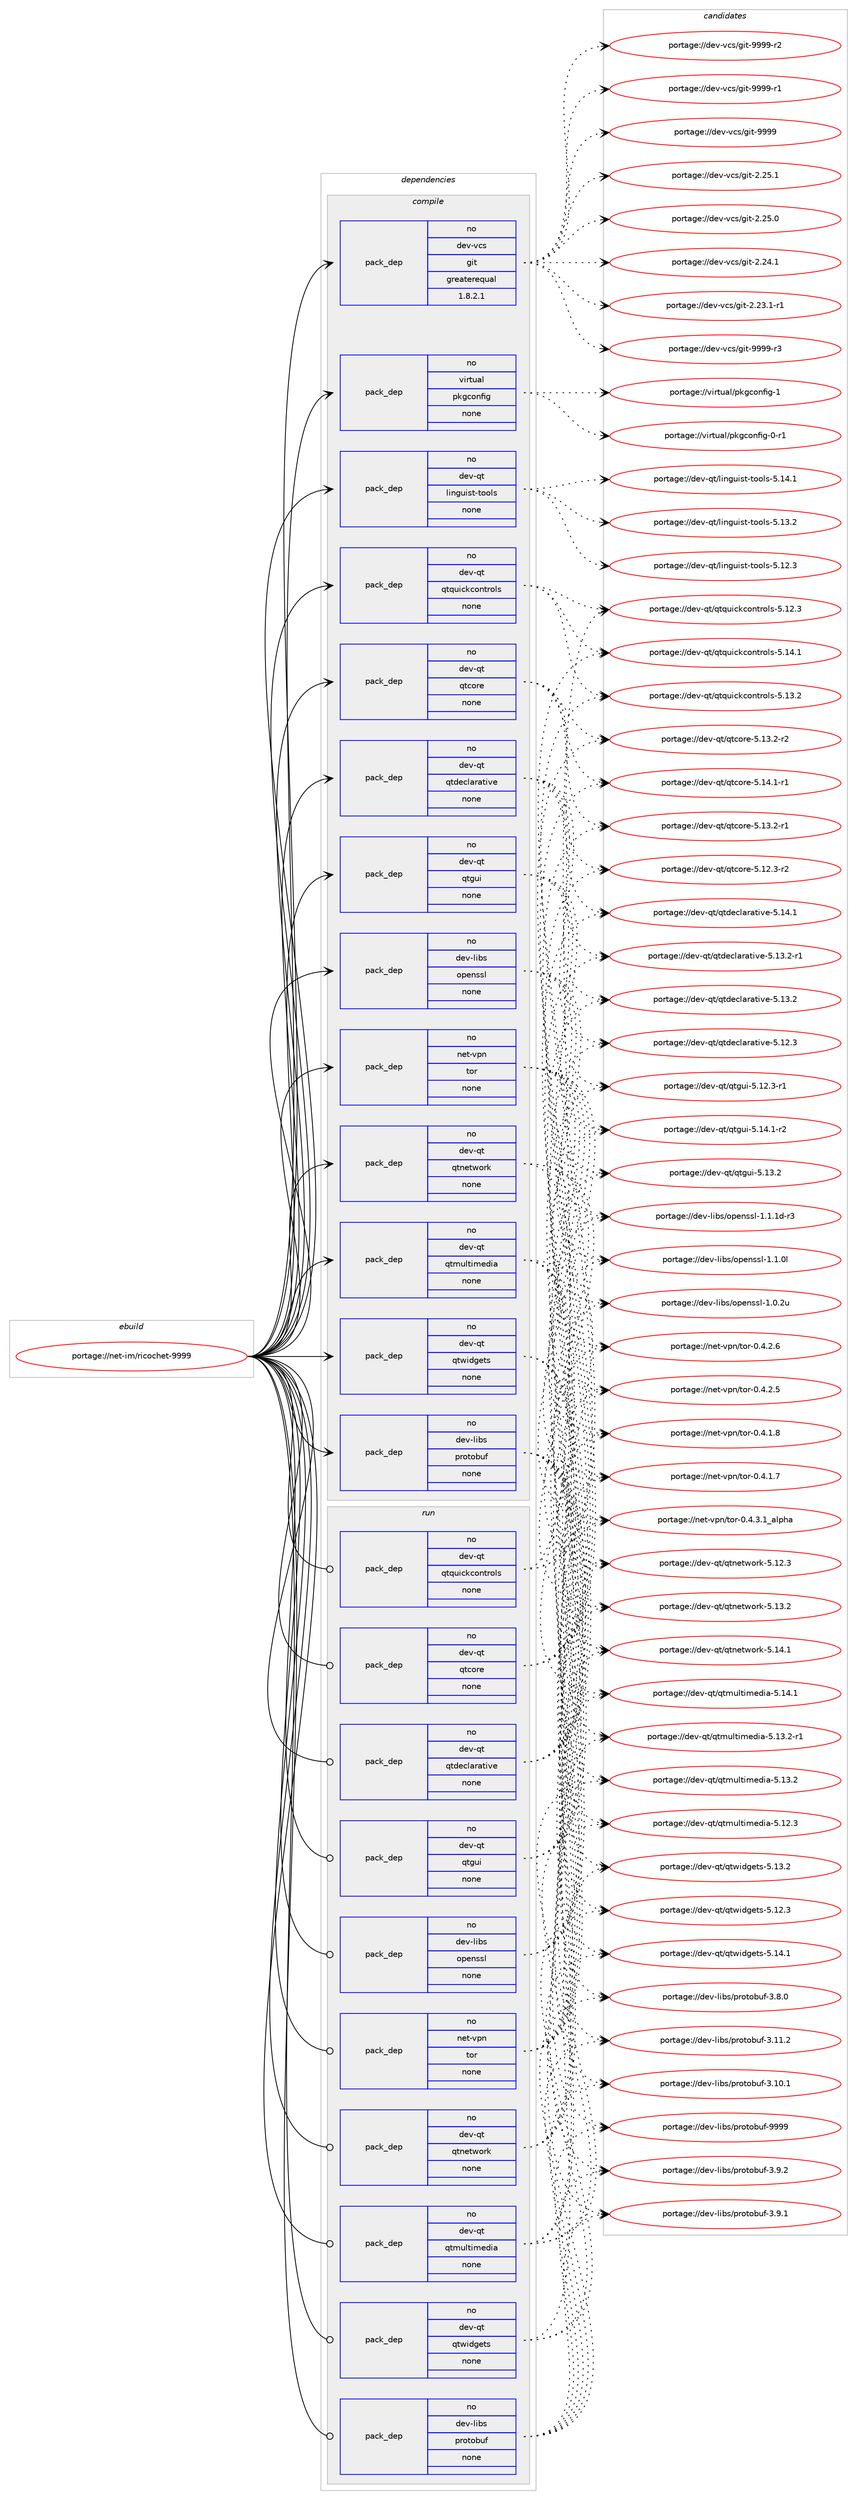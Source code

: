 digraph prolog {

# *************
# Graph options
# *************

newrank=true;
concentrate=true;
compound=true;
graph [rankdir=LR,fontname=Helvetica,fontsize=10,ranksep=1.5];#, ranksep=2.5, nodesep=0.2];
edge  [arrowhead=vee];
node  [fontname=Helvetica,fontsize=10];

# **********
# The ebuild
# **********

subgraph cluster_leftcol {
color=gray;
rank=same;
label=<<i>ebuild</i>>;
id [label="portage://net-im/ricochet-9999", color=red, width=4, href="../net-im/ricochet-9999.svg"];
}

# ****************
# The dependencies
# ****************

subgraph cluster_midcol {
color=gray;
label=<<i>dependencies</i>>;
subgraph cluster_compile {
fillcolor="#eeeeee";
style=filled;
label=<<i>compile</i>>;
subgraph pack70720 {
dependency93273 [label=<<TABLE BORDER="0" CELLBORDER="1" CELLSPACING="0" CELLPADDING="4" WIDTH="220"><TR><TD ROWSPAN="6" CELLPADDING="30">pack_dep</TD></TR><TR><TD WIDTH="110">no</TD></TR><TR><TD>dev-libs</TD></TR><TR><TD>openssl</TD></TR><TR><TD>none</TD></TR><TR><TD></TD></TR></TABLE>>, shape=none, color=blue];
}
id:e -> dependency93273:w [weight=20,style="solid",arrowhead="vee"];
subgraph pack70721 {
dependency93274 [label=<<TABLE BORDER="0" CELLBORDER="1" CELLSPACING="0" CELLPADDING="4" WIDTH="220"><TR><TD ROWSPAN="6" CELLPADDING="30">pack_dep</TD></TR><TR><TD WIDTH="110">no</TD></TR><TR><TD>dev-libs</TD></TR><TR><TD>protobuf</TD></TR><TR><TD>none</TD></TR><TR><TD></TD></TR></TABLE>>, shape=none, color=blue];
}
id:e -> dependency93274:w [weight=20,style="solid",arrowhead="vee"];
subgraph pack70722 {
dependency93275 [label=<<TABLE BORDER="0" CELLBORDER="1" CELLSPACING="0" CELLPADDING="4" WIDTH="220"><TR><TD ROWSPAN="6" CELLPADDING="30">pack_dep</TD></TR><TR><TD WIDTH="110">no</TD></TR><TR><TD>dev-qt</TD></TR><TR><TD>linguist-tools</TD></TR><TR><TD>none</TD></TR><TR><TD></TD></TR></TABLE>>, shape=none, color=blue];
}
id:e -> dependency93275:w [weight=20,style="solid",arrowhead="vee"];
subgraph pack70723 {
dependency93276 [label=<<TABLE BORDER="0" CELLBORDER="1" CELLSPACING="0" CELLPADDING="4" WIDTH="220"><TR><TD ROWSPAN="6" CELLPADDING="30">pack_dep</TD></TR><TR><TD WIDTH="110">no</TD></TR><TR><TD>dev-qt</TD></TR><TR><TD>qtcore</TD></TR><TR><TD>none</TD></TR><TR><TD></TD></TR></TABLE>>, shape=none, color=blue];
}
id:e -> dependency93276:w [weight=20,style="solid",arrowhead="vee"];
subgraph pack70724 {
dependency93277 [label=<<TABLE BORDER="0" CELLBORDER="1" CELLSPACING="0" CELLPADDING="4" WIDTH="220"><TR><TD ROWSPAN="6" CELLPADDING="30">pack_dep</TD></TR><TR><TD WIDTH="110">no</TD></TR><TR><TD>dev-qt</TD></TR><TR><TD>qtdeclarative</TD></TR><TR><TD>none</TD></TR><TR><TD></TD></TR></TABLE>>, shape=none, color=blue];
}
id:e -> dependency93277:w [weight=20,style="solid",arrowhead="vee"];
subgraph pack70725 {
dependency93278 [label=<<TABLE BORDER="0" CELLBORDER="1" CELLSPACING="0" CELLPADDING="4" WIDTH="220"><TR><TD ROWSPAN="6" CELLPADDING="30">pack_dep</TD></TR><TR><TD WIDTH="110">no</TD></TR><TR><TD>dev-qt</TD></TR><TR><TD>qtgui</TD></TR><TR><TD>none</TD></TR><TR><TD></TD></TR></TABLE>>, shape=none, color=blue];
}
id:e -> dependency93278:w [weight=20,style="solid",arrowhead="vee"];
subgraph pack70726 {
dependency93279 [label=<<TABLE BORDER="0" CELLBORDER="1" CELLSPACING="0" CELLPADDING="4" WIDTH="220"><TR><TD ROWSPAN="6" CELLPADDING="30">pack_dep</TD></TR><TR><TD WIDTH="110">no</TD></TR><TR><TD>dev-qt</TD></TR><TR><TD>qtmultimedia</TD></TR><TR><TD>none</TD></TR><TR><TD></TD></TR></TABLE>>, shape=none, color=blue];
}
id:e -> dependency93279:w [weight=20,style="solid",arrowhead="vee"];
subgraph pack70727 {
dependency93280 [label=<<TABLE BORDER="0" CELLBORDER="1" CELLSPACING="0" CELLPADDING="4" WIDTH="220"><TR><TD ROWSPAN="6" CELLPADDING="30">pack_dep</TD></TR><TR><TD WIDTH="110">no</TD></TR><TR><TD>dev-qt</TD></TR><TR><TD>qtnetwork</TD></TR><TR><TD>none</TD></TR><TR><TD></TD></TR></TABLE>>, shape=none, color=blue];
}
id:e -> dependency93280:w [weight=20,style="solid",arrowhead="vee"];
subgraph pack70728 {
dependency93281 [label=<<TABLE BORDER="0" CELLBORDER="1" CELLSPACING="0" CELLPADDING="4" WIDTH="220"><TR><TD ROWSPAN="6" CELLPADDING="30">pack_dep</TD></TR><TR><TD WIDTH="110">no</TD></TR><TR><TD>dev-qt</TD></TR><TR><TD>qtquickcontrols</TD></TR><TR><TD>none</TD></TR><TR><TD></TD></TR></TABLE>>, shape=none, color=blue];
}
id:e -> dependency93281:w [weight=20,style="solid",arrowhead="vee"];
subgraph pack70729 {
dependency93282 [label=<<TABLE BORDER="0" CELLBORDER="1" CELLSPACING="0" CELLPADDING="4" WIDTH="220"><TR><TD ROWSPAN="6" CELLPADDING="30">pack_dep</TD></TR><TR><TD WIDTH="110">no</TD></TR><TR><TD>dev-qt</TD></TR><TR><TD>qtwidgets</TD></TR><TR><TD>none</TD></TR><TR><TD></TD></TR></TABLE>>, shape=none, color=blue];
}
id:e -> dependency93282:w [weight=20,style="solid",arrowhead="vee"];
subgraph pack70730 {
dependency93283 [label=<<TABLE BORDER="0" CELLBORDER="1" CELLSPACING="0" CELLPADDING="4" WIDTH="220"><TR><TD ROWSPAN="6" CELLPADDING="30">pack_dep</TD></TR><TR><TD WIDTH="110">no</TD></TR><TR><TD>dev-vcs</TD></TR><TR><TD>git</TD></TR><TR><TD>greaterequal</TD></TR><TR><TD>1.8.2.1</TD></TR></TABLE>>, shape=none, color=blue];
}
id:e -> dependency93283:w [weight=20,style="solid",arrowhead="vee"];
subgraph pack70731 {
dependency93284 [label=<<TABLE BORDER="0" CELLBORDER="1" CELLSPACING="0" CELLPADDING="4" WIDTH="220"><TR><TD ROWSPAN="6" CELLPADDING="30">pack_dep</TD></TR><TR><TD WIDTH="110">no</TD></TR><TR><TD>net-vpn</TD></TR><TR><TD>tor</TD></TR><TR><TD>none</TD></TR><TR><TD></TD></TR></TABLE>>, shape=none, color=blue];
}
id:e -> dependency93284:w [weight=20,style="solid",arrowhead="vee"];
subgraph pack70732 {
dependency93285 [label=<<TABLE BORDER="0" CELLBORDER="1" CELLSPACING="0" CELLPADDING="4" WIDTH="220"><TR><TD ROWSPAN="6" CELLPADDING="30">pack_dep</TD></TR><TR><TD WIDTH="110">no</TD></TR><TR><TD>virtual</TD></TR><TR><TD>pkgconfig</TD></TR><TR><TD>none</TD></TR><TR><TD></TD></TR></TABLE>>, shape=none, color=blue];
}
id:e -> dependency93285:w [weight=20,style="solid",arrowhead="vee"];
}
subgraph cluster_compileandrun {
fillcolor="#eeeeee";
style=filled;
label=<<i>compile and run</i>>;
}
subgraph cluster_run {
fillcolor="#eeeeee";
style=filled;
label=<<i>run</i>>;
subgraph pack70733 {
dependency93286 [label=<<TABLE BORDER="0" CELLBORDER="1" CELLSPACING="0" CELLPADDING="4" WIDTH="220"><TR><TD ROWSPAN="6" CELLPADDING="30">pack_dep</TD></TR><TR><TD WIDTH="110">no</TD></TR><TR><TD>dev-libs</TD></TR><TR><TD>openssl</TD></TR><TR><TD>none</TD></TR><TR><TD></TD></TR></TABLE>>, shape=none, color=blue];
}
id:e -> dependency93286:w [weight=20,style="solid",arrowhead="odot"];
subgraph pack70734 {
dependency93287 [label=<<TABLE BORDER="0" CELLBORDER="1" CELLSPACING="0" CELLPADDING="4" WIDTH="220"><TR><TD ROWSPAN="6" CELLPADDING="30">pack_dep</TD></TR><TR><TD WIDTH="110">no</TD></TR><TR><TD>dev-libs</TD></TR><TR><TD>protobuf</TD></TR><TR><TD>none</TD></TR><TR><TD></TD></TR></TABLE>>, shape=none, color=blue];
}
id:e -> dependency93287:w [weight=20,style="solid",arrowhead="odot"];
subgraph pack70735 {
dependency93288 [label=<<TABLE BORDER="0" CELLBORDER="1" CELLSPACING="0" CELLPADDING="4" WIDTH="220"><TR><TD ROWSPAN="6" CELLPADDING="30">pack_dep</TD></TR><TR><TD WIDTH="110">no</TD></TR><TR><TD>dev-qt</TD></TR><TR><TD>qtcore</TD></TR><TR><TD>none</TD></TR><TR><TD></TD></TR></TABLE>>, shape=none, color=blue];
}
id:e -> dependency93288:w [weight=20,style="solid",arrowhead="odot"];
subgraph pack70736 {
dependency93289 [label=<<TABLE BORDER="0" CELLBORDER="1" CELLSPACING="0" CELLPADDING="4" WIDTH="220"><TR><TD ROWSPAN="6" CELLPADDING="30">pack_dep</TD></TR><TR><TD WIDTH="110">no</TD></TR><TR><TD>dev-qt</TD></TR><TR><TD>qtdeclarative</TD></TR><TR><TD>none</TD></TR><TR><TD></TD></TR></TABLE>>, shape=none, color=blue];
}
id:e -> dependency93289:w [weight=20,style="solid",arrowhead="odot"];
subgraph pack70737 {
dependency93290 [label=<<TABLE BORDER="0" CELLBORDER="1" CELLSPACING="0" CELLPADDING="4" WIDTH="220"><TR><TD ROWSPAN="6" CELLPADDING="30">pack_dep</TD></TR><TR><TD WIDTH="110">no</TD></TR><TR><TD>dev-qt</TD></TR><TR><TD>qtgui</TD></TR><TR><TD>none</TD></TR><TR><TD></TD></TR></TABLE>>, shape=none, color=blue];
}
id:e -> dependency93290:w [weight=20,style="solid",arrowhead="odot"];
subgraph pack70738 {
dependency93291 [label=<<TABLE BORDER="0" CELLBORDER="1" CELLSPACING="0" CELLPADDING="4" WIDTH="220"><TR><TD ROWSPAN="6" CELLPADDING="30">pack_dep</TD></TR><TR><TD WIDTH="110">no</TD></TR><TR><TD>dev-qt</TD></TR><TR><TD>qtmultimedia</TD></TR><TR><TD>none</TD></TR><TR><TD></TD></TR></TABLE>>, shape=none, color=blue];
}
id:e -> dependency93291:w [weight=20,style="solid",arrowhead="odot"];
subgraph pack70739 {
dependency93292 [label=<<TABLE BORDER="0" CELLBORDER="1" CELLSPACING="0" CELLPADDING="4" WIDTH="220"><TR><TD ROWSPAN="6" CELLPADDING="30">pack_dep</TD></TR><TR><TD WIDTH="110">no</TD></TR><TR><TD>dev-qt</TD></TR><TR><TD>qtnetwork</TD></TR><TR><TD>none</TD></TR><TR><TD></TD></TR></TABLE>>, shape=none, color=blue];
}
id:e -> dependency93292:w [weight=20,style="solid",arrowhead="odot"];
subgraph pack70740 {
dependency93293 [label=<<TABLE BORDER="0" CELLBORDER="1" CELLSPACING="0" CELLPADDING="4" WIDTH="220"><TR><TD ROWSPAN="6" CELLPADDING="30">pack_dep</TD></TR><TR><TD WIDTH="110">no</TD></TR><TR><TD>dev-qt</TD></TR><TR><TD>qtquickcontrols</TD></TR><TR><TD>none</TD></TR><TR><TD></TD></TR></TABLE>>, shape=none, color=blue];
}
id:e -> dependency93293:w [weight=20,style="solid",arrowhead="odot"];
subgraph pack70741 {
dependency93294 [label=<<TABLE BORDER="0" CELLBORDER="1" CELLSPACING="0" CELLPADDING="4" WIDTH="220"><TR><TD ROWSPAN="6" CELLPADDING="30">pack_dep</TD></TR><TR><TD WIDTH="110">no</TD></TR><TR><TD>dev-qt</TD></TR><TR><TD>qtwidgets</TD></TR><TR><TD>none</TD></TR><TR><TD></TD></TR></TABLE>>, shape=none, color=blue];
}
id:e -> dependency93294:w [weight=20,style="solid",arrowhead="odot"];
subgraph pack70742 {
dependency93295 [label=<<TABLE BORDER="0" CELLBORDER="1" CELLSPACING="0" CELLPADDING="4" WIDTH="220"><TR><TD ROWSPAN="6" CELLPADDING="30">pack_dep</TD></TR><TR><TD WIDTH="110">no</TD></TR><TR><TD>net-vpn</TD></TR><TR><TD>tor</TD></TR><TR><TD>none</TD></TR><TR><TD></TD></TR></TABLE>>, shape=none, color=blue];
}
id:e -> dependency93295:w [weight=20,style="solid",arrowhead="odot"];
}
}

# **************
# The candidates
# **************

subgraph cluster_choices {
rank=same;
color=gray;
label=<<i>candidates</i>>;

subgraph choice70720 {
color=black;
nodesep=1;
choice1001011184510810598115471111121011101151151084549464946491004511451 [label="portage://dev-libs/openssl-1.1.1d-r3", color=red, width=4,href="../dev-libs/openssl-1.1.1d-r3.svg"];
choice100101118451081059811547111112101110115115108454946494648108 [label="portage://dev-libs/openssl-1.1.0l", color=red, width=4,href="../dev-libs/openssl-1.1.0l.svg"];
choice100101118451081059811547111112101110115115108454946484650117 [label="portage://dev-libs/openssl-1.0.2u", color=red, width=4,href="../dev-libs/openssl-1.0.2u.svg"];
dependency93273:e -> choice1001011184510810598115471111121011101151151084549464946491004511451:w [style=dotted,weight="100"];
dependency93273:e -> choice100101118451081059811547111112101110115115108454946494648108:w [style=dotted,weight="100"];
dependency93273:e -> choice100101118451081059811547111112101110115115108454946484650117:w [style=dotted,weight="100"];
}
subgraph choice70721 {
color=black;
nodesep=1;
choice100101118451081059811547112114111116111981171024557575757 [label="portage://dev-libs/protobuf-9999", color=red, width=4,href="../dev-libs/protobuf-9999.svg"];
choice10010111845108105981154711211411111611198117102455146574650 [label="portage://dev-libs/protobuf-3.9.2", color=red, width=4,href="../dev-libs/protobuf-3.9.2.svg"];
choice10010111845108105981154711211411111611198117102455146574649 [label="portage://dev-libs/protobuf-3.9.1", color=red, width=4,href="../dev-libs/protobuf-3.9.1.svg"];
choice10010111845108105981154711211411111611198117102455146564648 [label="portage://dev-libs/protobuf-3.8.0", color=red, width=4,href="../dev-libs/protobuf-3.8.0.svg"];
choice1001011184510810598115471121141111161119811710245514649494650 [label="portage://dev-libs/protobuf-3.11.2", color=red, width=4,href="../dev-libs/protobuf-3.11.2.svg"];
choice1001011184510810598115471121141111161119811710245514649484649 [label="portage://dev-libs/protobuf-3.10.1", color=red, width=4,href="../dev-libs/protobuf-3.10.1.svg"];
dependency93274:e -> choice100101118451081059811547112114111116111981171024557575757:w [style=dotted,weight="100"];
dependency93274:e -> choice10010111845108105981154711211411111611198117102455146574650:w [style=dotted,weight="100"];
dependency93274:e -> choice10010111845108105981154711211411111611198117102455146574649:w [style=dotted,weight="100"];
dependency93274:e -> choice10010111845108105981154711211411111611198117102455146564648:w [style=dotted,weight="100"];
dependency93274:e -> choice1001011184510810598115471121141111161119811710245514649494650:w [style=dotted,weight="100"];
dependency93274:e -> choice1001011184510810598115471121141111161119811710245514649484649:w [style=dotted,weight="100"];
}
subgraph choice70722 {
color=black;
nodesep=1;
choice10010111845113116471081051101031171051151164511611111110811545534649524649 [label="portage://dev-qt/linguist-tools-5.14.1", color=red, width=4,href="../dev-qt/linguist-tools-5.14.1.svg"];
choice10010111845113116471081051101031171051151164511611111110811545534649514650 [label="portage://dev-qt/linguist-tools-5.13.2", color=red, width=4,href="../dev-qt/linguist-tools-5.13.2.svg"];
choice10010111845113116471081051101031171051151164511611111110811545534649504651 [label="portage://dev-qt/linguist-tools-5.12.3", color=red, width=4,href="../dev-qt/linguist-tools-5.12.3.svg"];
dependency93275:e -> choice10010111845113116471081051101031171051151164511611111110811545534649524649:w [style=dotted,weight="100"];
dependency93275:e -> choice10010111845113116471081051101031171051151164511611111110811545534649514650:w [style=dotted,weight="100"];
dependency93275:e -> choice10010111845113116471081051101031171051151164511611111110811545534649504651:w [style=dotted,weight="100"];
}
subgraph choice70723 {
color=black;
nodesep=1;
choice100101118451131164711311699111114101455346495246494511449 [label="portage://dev-qt/qtcore-5.14.1-r1", color=red, width=4,href="../dev-qt/qtcore-5.14.1-r1.svg"];
choice100101118451131164711311699111114101455346495146504511450 [label="portage://dev-qt/qtcore-5.13.2-r2", color=red, width=4,href="../dev-qt/qtcore-5.13.2-r2.svg"];
choice100101118451131164711311699111114101455346495146504511449 [label="portage://dev-qt/qtcore-5.13.2-r1", color=red, width=4,href="../dev-qt/qtcore-5.13.2-r1.svg"];
choice100101118451131164711311699111114101455346495046514511450 [label="portage://dev-qt/qtcore-5.12.3-r2", color=red, width=4,href="../dev-qt/qtcore-5.12.3-r2.svg"];
dependency93276:e -> choice100101118451131164711311699111114101455346495246494511449:w [style=dotted,weight="100"];
dependency93276:e -> choice100101118451131164711311699111114101455346495146504511450:w [style=dotted,weight="100"];
dependency93276:e -> choice100101118451131164711311699111114101455346495146504511449:w [style=dotted,weight="100"];
dependency93276:e -> choice100101118451131164711311699111114101455346495046514511450:w [style=dotted,weight="100"];
}
subgraph choice70724 {
color=black;
nodesep=1;
choice100101118451131164711311610010199108971149711610511810145534649524649 [label="portage://dev-qt/qtdeclarative-5.14.1", color=red, width=4,href="../dev-qt/qtdeclarative-5.14.1.svg"];
choice1001011184511311647113116100101991089711497116105118101455346495146504511449 [label="portage://dev-qt/qtdeclarative-5.13.2-r1", color=red, width=4,href="../dev-qt/qtdeclarative-5.13.2-r1.svg"];
choice100101118451131164711311610010199108971149711610511810145534649514650 [label="portage://dev-qt/qtdeclarative-5.13.2", color=red, width=4,href="../dev-qt/qtdeclarative-5.13.2.svg"];
choice100101118451131164711311610010199108971149711610511810145534649504651 [label="portage://dev-qt/qtdeclarative-5.12.3", color=red, width=4,href="../dev-qt/qtdeclarative-5.12.3.svg"];
dependency93277:e -> choice100101118451131164711311610010199108971149711610511810145534649524649:w [style=dotted,weight="100"];
dependency93277:e -> choice1001011184511311647113116100101991089711497116105118101455346495146504511449:w [style=dotted,weight="100"];
dependency93277:e -> choice100101118451131164711311610010199108971149711610511810145534649514650:w [style=dotted,weight="100"];
dependency93277:e -> choice100101118451131164711311610010199108971149711610511810145534649504651:w [style=dotted,weight="100"];
}
subgraph choice70725 {
color=black;
nodesep=1;
choice1001011184511311647113116103117105455346495246494511450 [label="portage://dev-qt/qtgui-5.14.1-r2", color=red, width=4,href="../dev-qt/qtgui-5.14.1-r2.svg"];
choice100101118451131164711311610311710545534649514650 [label="portage://dev-qt/qtgui-5.13.2", color=red, width=4,href="../dev-qt/qtgui-5.13.2.svg"];
choice1001011184511311647113116103117105455346495046514511449 [label="portage://dev-qt/qtgui-5.12.3-r1", color=red, width=4,href="../dev-qt/qtgui-5.12.3-r1.svg"];
dependency93278:e -> choice1001011184511311647113116103117105455346495246494511450:w [style=dotted,weight="100"];
dependency93278:e -> choice100101118451131164711311610311710545534649514650:w [style=dotted,weight="100"];
dependency93278:e -> choice1001011184511311647113116103117105455346495046514511449:w [style=dotted,weight="100"];
}
subgraph choice70726 {
color=black;
nodesep=1;
choice10010111845113116471131161091171081161051091011001059745534649524649 [label="portage://dev-qt/qtmultimedia-5.14.1", color=red, width=4,href="../dev-qt/qtmultimedia-5.14.1.svg"];
choice100101118451131164711311610911710811610510910110010597455346495146504511449 [label="portage://dev-qt/qtmultimedia-5.13.2-r1", color=red, width=4,href="../dev-qt/qtmultimedia-5.13.2-r1.svg"];
choice10010111845113116471131161091171081161051091011001059745534649514650 [label="portage://dev-qt/qtmultimedia-5.13.2", color=red, width=4,href="../dev-qt/qtmultimedia-5.13.2.svg"];
choice10010111845113116471131161091171081161051091011001059745534649504651 [label="portage://dev-qt/qtmultimedia-5.12.3", color=red, width=4,href="../dev-qt/qtmultimedia-5.12.3.svg"];
dependency93279:e -> choice10010111845113116471131161091171081161051091011001059745534649524649:w [style=dotted,weight="100"];
dependency93279:e -> choice100101118451131164711311610911710811610510910110010597455346495146504511449:w [style=dotted,weight="100"];
dependency93279:e -> choice10010111845113116471131161091171081161051091011001059745534649514650:w [style=dotted,weight="100"];
dependency93279:e -> choice10010111845113116471131161091171081161051091011001059745534649504651:w [style=dotted,weight="100"];
}
subgraph choice70727 {
color=black;
nodesep=1;
choice100101118451131164711311611010111611911111410745534649524649 [label="portage://dev-qt/qtnetwork-5.14.1", color=red, width=4,href="../dev-qt/qtnetwork-5.14.1.svg"];
choice100101118451131164711311611010111611911111410745534649514650 [label="portage://dev-qt/qtnetwork-5.13.2", color=red, width=4,href="../dev-qt/qtnetwork-5.13.2.svg"];
choice100101118451131164711311611010111611911111410745534649504651 [label="portage://dev-qt/qtnetwork-5.12.3", color=red, width=4,href="../dev-qt/qtnetwork-5.12.3.svg"];
dependency93280:e -> choice100101118451131164711311611010111611911111410745534649524649:w [style=dotted,weight="100"];
dependency93280:e -> choice100101118451131164711311611010111611911111410745534649514650:w [style=dotted,weight="100"];
dependency93280:e -> choice100101118451131164711311611010111611911111410745534649504651:w [style=dotted,weight="100"];
}
subgraph choice70728 {
color=black;
nodesep=1;
choice1001011184511311647113116113117105991079911111011611411110811545534649524649 [label="portage://dev-qt/qtquickcontrols-5.14.1", color=red, width=4,href="../dev-qt/qtquickcontrols-5.14.1.svg"];
choice1001011184511311647113116113117105991079911111011611411110811545534649514650 [label="portage://dev-qt/qtquickcontrols-5.13.2", color=red, width=4,href="../dev-qt/qtquickcontrols-5.13.2.svg"];
choice1001011184511311647113116113117105991079911111011611411110811545534649504651 [label="portage://dev-qt/qtquickcontrols-5.12.3", color=red, width=4,href="../dev-qt/qtquickcontrols-5.12.3.svg"];
dependency93281:e -> choice1001011184511311647113116113117105991079911111011611411110811545534649524649:w [style=dotted,weight="100"];
dependency93281:e -> choice1001011184511311647113116113117105991079911111011611411110811545534649514650:w [style=dotted,weight="100"];
dependency93281:e -> choice1001011184511311647113116113117105991079911111011611411110811545534649504651:w [style=dotted,weight="100"];
}
subgraph choice70729 {
color=black;
nodesep=1;
choice100101118451131164711311611910510010310111611545534649524649 [label="portage://dev-qt/qtwidgets-5.14.1", color=red, width=4,href="../dev-qt/qtwidgets-5.14.1.svg"];
choice100101118451131164711311611910510010310111611545534649514650 [label="portage://dev-qt/qtwidgets-5.13.2", color=red, width=4,href="../dev-qt/qtwidgets-5.13.2.svg"];
choice100101118451131164711311611910510010310111611545534649504651 [label="portage://dev-qt/qtwidgets-5.12.3", color=red, width=4,href="../dev-qt/qtwidgets-5.12.3.svg"];
dependency93282:e -> choice100101118451131164711311611910510010310111611545534649524649:w [style=dotted,weight="100"];
dependency93282:e -> choice100101118451131164711311611910510010310111611545534649514650:w [style=dotted,weight="100"];
dependency93282:e -> choice100101118451131164711311611910510010310111611545534649504651:w [style=dotted,weight="100"];
}
subgraph choice70730 {
color=black;
nodesep=1;
choice10010111845118991154710310511645575757574511451 [label="portage://dev-vcs/git-9999-r3", color=red, width=4,href="../dev-vcs/git-9999-r3.svg"];
choice10010111845118991154710310511645575757574511450 [label="portage://dev-vcs/git-9999-r2", color=red, width=4,href="../dev-vcs/git-9999-r2.svg"];
choice10010111845118991154710310511645575757574511449 [label="portage://dev-vcs/git-9999-r1", color=red, width=4,href="../dev-vcs/git-9999-r1.svg"];
choice1001011184511899115471031051164557575757 [label="portage://dev-vcs/git-9999", color=red, width=4,href="../dev-vcs/git-9999.svg"];
choice10010111845118991154710310511645504650534649 [label="portage://dev-vcs/git-2.25.1", color=red, width=4,href="../dev-vcs/git-2.25.1.svg"];
choice10010111845118991154710310511645504650534648 [label="portage://dev-vcs/git-2.25.0", color=red, width=4,href="../dev-vcs/git-2.25.0.svg"];
choice10010111845118991154710310511645504650524649 [label="portage://dev-vcs/git-2.24.1", color=red, width=4,href="../dev-vcs/git-2.24.1.svg"];
choice100101118451189911547103105116455046505146494511449 [label="portage://dev-vcs/git-2.23.1-r1", color=red, width=4,href="../dev-vcs/git-2.23.1-r1.svg"];
dependency93283:e -> choice10010111845118991154710310511645575757574511451:w [style=dotted,weight="100"];
dependency93283:e -> choice10010111845118991154710310511645575757574511450:w [style=dotted,weight="100"];
dependency93283:e -> choice10010111845118991154710310511645575757574511449:w [style=dotted,weight="100"];
dependency93283:e -> choice1001011184511899115471031051164557575757:w [style=dotted,weight="100"];
dependency93283:e -> choice10010111845118991154710310511645504650534649:w [style=dotted,weight="100"];
dependency93283:e -> choice10010111845118991154710310511645504650534648:w [style=dotted,weight="100"];
dependency93283:e -> choice10010111845118991154710310511645504650524649:w [style=dotted,weight="100"];
dependency93283:e -> choice100101118451189911547103105116455046505146494511449:w [style=dotted,weight="100"];
}
subgraph choice70731 {
color=black;
nodesep=1;
choice11010111645118112110471161111144548465246514649959710811210497 [label="portage://net-vpn/tor-0.4.3.1_alpha", color=red, width=4,href="../net-vpn/tor-0.4.3.1_alpha.svg"];
choice11010111645118112110471161111144548465246504654 [label="portage://net-vpn/tor-0.4.2.6", color=red, width=4,href="../net-vpn/tor-0.4.2.6.svg"];
choice11010111645118112110471161111144548465246504653 [label="portage://net-vpn/tor-0.4.2.5", color=red, width=4,href="../net-vpn/tor-0.4.2.5.svg"];
choice11010111645118112110471161111144548465246494656 [label="portage://net-vpn/tor-0.4.1.8", color=red, width=4,href="../net-vpn/tor-0.4.1.8.svg"];
choice11010111645118112110471161111144548465246494655 [label="portage://net-vpn/tor-0.4.1.7", color=red, width=4,href="../net-vpn/tor-0.4.1.7.svg"];
dependency93284:e -> choice11010111645118112110471161111144548465246514649959710811210497:w [style=dotted,weight="100"];
dependency93284:e -> choice11010111645118112110471161111144548465246504654:w [style=dotted,weight="100"];
dependency93284:e -> choice11010111645118112110471161111144548465246504653:w [style=dotted,weight="100"];
dependency93284:e -> choice11010111645118112110471161111144548465246494656:w [style=dotted,weight="100"];
dependency93284:e -> choice11010111645118112110471161111144548465246494655:w [style=dotted,weight="100"];
}
subgraph choice70732 {
color=black;
nodesep=1;
choice1181051141161179710847112107103991111101021051034549 [label="portage://virtual/pkgconfig-1", color=red, width=4,href="../virtual/pkgconfig-1.svg"];
choice11810511411611797108471121071039911111010210510345484511449 [label="portage://virtual/pkgconfig-0-r1", color=red, width=4,href="../virtual/pkgconfig-0-r1.svg"];
dependency93285:e -> choice1181051141161179710847112107103991111101021051034549:w [style=dotted,weight="100"];
dependency93285:e -> choice11810511411611797108471121071039911111010210510345484511449:w [style=dotted,weight="100"];
}
subgraph choice70733 {
color=black;
nodesep=1;
choice1001011184510810598115471111121011101151151084549464946491004511451 [label="portage://dev-libs/openssl-1.1.1d-r3", color=red, width=4,href="../dev-libs/openssl-1.1.1d-r3.svg"];
choice100101118451081059811547111112101110115115108454946494648108 [label="portage://dev-libs/openssl-1.1.0l", color=red, width=4,href="../dev-libs/openssl-1.1.0l.svg"];
choice100101118451081059811547111112101110115115108454946484650117 [label="portage://dev-libs/openssl-1.0.2u", color=red, width=4,href="../dev-libs/openssl-1.0.2u.svg"];
dependency93286:e -> choice1001011184510810598115471111121011101151151084549464946491004511451:w [style=dotted,weight="100"];
dependency93286:e -> choice100101118451081059811547111112101110115115108454946494648108:w [style=dotted,weight="100"];
dependency93286:e -> choice100101118451081059811547111112101110115115108454946484650117:w [style=dotted,weight="100"];
}
subgraph choice70734 {
color=black;
nodesep=1;
choice100101118451081059811547112114111116111981171024557575757 [label="portage://dev-libs/protobuf-9999", color=red, width=4,href="../dev-libs/protobuf-9999.svg"];
choice10010111845108105981154711211411111611198117102455146574650 [label="portage://dev-libs/protobuf-3.9.2", color=red, width=4,href="../dev-libs/protobuf-3.9.2.svg"];
choice10010111845108105981154711211411111611198117102455146574649 [label="portage://dev-libs/protobuf-3.9.1", color=red, width=4,href="../dev-libs/protobuf-3.9.1.svg"];
choice10010111845108105981154711211411111611198117102455146564648 [label="portage://dev-libs/protobuf-3.8.0", color=red, width=4,href="../dev-libs/protobuf-3.8.0.svg"];
choice1001011184510810598115471121141111161119811710245514649494650 [label="portage://dev-libs/protobuf-3.11.2", color=red, width=4,href="../dev-libs/protobuf-3.11.2.svg"];
choice1001011184510810598115471121141111161119811710245514649484649 [label="portage://dev-libs/protobuf-3.10.1", color=red, width=4,href="../dev-libs/protobuf-3.10.1.svg"];
dependency93287:e -> choice100101118451081059811547112114111116111981171024557575757:w [style=dotted,weight="100"];
dependency93287:e -> choice10010111845108105981154711211411111611198117102455146574650:w [style=dotted,weight="100"];
dependency93287:e -> choice10010111845108105981154711211411111611198117102455146574649:w [style=dotted,weight="100"];
dependency93287:e -> choice10010111845108105981154711211411111611198117102455146564648:w [style=dotted,weight="100"];
dependency93287:e -> choice1001011184510810598115471121141111161119811710245514649494650:w [style=dotted,weight="100"];
dependency93287:e -> choice1001011184510810598115471121141111161119811710245514649484649:w [style=dotted,weight="100"];
}
subgraph choice70735 {
color=black;
nodesep=1;
choice100101118451131164711311699111114101455346495246494511449 [label="portage://dev-qt/qtcore-5.14.1-r1", color=red, width=4,href="../dev-qt/qtcore-5.14.1-r1.svg"];
choice100101118451131164711311699111114101455346495146504511450 [label="portage://dev-qt/qtcore-5.13.2-r2", color=red, width=4,href="../dev-qt/qtcore-5.13.2-r2.svg"];
choice100101118451131164711311699111114101455346495146504511449 [label="portage://dev-qt/qtcore-5.13.2-r1", color=red, width=4,href="../dev-qt/qtcore-5.13.2-r1.svg"];
choice100101118451131164711311699111114101455346495046514511450 [label="portage://dev-qt/qtcore-5.12.3-r2", color=red, width=4,href="../dev-qt/qtcore-5.12.3-r2.svg"];
dependency93288:e -> choice100101118451131164711311699111114101455346495246494511449:w [style=dotted,weight="100"];
dependency93288:e -> choice100101118451131164711311699111114101455346495146504511450:w [style=dotted,weight="100"];
dependency93288:e -> choice100101118451131164711311699111114101455346495146504511449:w [style=dotted,weight="100"];
dependency93288:e -> choice100101118451131164711311699111114101455346495046514511450:w [style=dotted,weight="100"];
}
subgraph choice70736 {
color=black;
nodesep=1;
choice100101118451131164711311610010199108971149711610511810145534649524649 [label="portage://dev-qt/qtdeclarative-5.14.1", color=red, width=4,href="../dev-qt/qtdeclarative-5.14.1.svg"];
choice1001011184511311647113116100101991089711497116105118101455346495146504511449 [label="portage://dev-qt/qtdeclarative-5.13.2-r1", color=red, width=4,href="../dev-qt/qtdeclarative-5.13.2-r1.svg"];
choice100101118451131164711311610010199108971149711610511810145534649514650 [label="portage://dev-qt/qtdeclarative-5.13.2", color=red, width=4,href="../dev-qt/qtdeclarative-5.13.2.svg"];
choice100101118451131164711311610010199108971149711610511810145534649504651 [label="portage://dev-qt/qtdeclarative-5.12.3", color=red, width=4,href="../dev-qt/qtdeclarative-5.12.3.svg"];
dependency93289:e -> choice100101118451131164711311610010199108971149711610511810145534649524649:w [style=dotted,weight="100"];
dependency93289:e -> choice1001011184511311647113116100101991089711497116105118101455346495146504511449:w [style=dotted,weight="100"];
dependency93289:e -> choice100101118451131164711311610010199108971149711610511810145534649514650:w [style=dotted,weight="100"];
dependency93289:e -> choice100101118451131164711311610010199108971149711610511810145534649504651:w [style=dotted,weight="100"];
}
subgraph choice70737 {
color=black;
nodesep=1;
choice1001011184511311647113116103117105455346495246494511450 [label="portage://dev-qt/qtgui-5.14.1-r2", color=red, width=4,href="../dev-qt/qtgui-5.14.1-r2.svg"];
choice100101118451131164711311610311710545534649514650 [label="portage://dev-qt/qtgui-5.13.2", color=red, width=4,href="../dev-qt/qtgui-5.13.2.svg"];
choice1001011184511311647113116103117105455346495046514511449 [label="portage://dev-qt/qtgui-5.12.3-r1", color=red, width=4,href="../dev-qt/qtgui-5.12.3-r1.svg"];
dependency93290:e -> choice1001011184511311647113116103117105455346495246494511450:w [style=dotted,weight="100"];
dependency93290:e -> choice100101118451131164711311610311710545534649514650:w [style=dotted,weight="100"];
dependency93290:e -> choice1001011184511311647113116103117105455346495046514511449:w [style=dotted,weight="100"];
}
subgraph choice70738 {
color=black;
nodesep=1;
choice10010111845113116471131161091171081161051091011001059745534649524649 [label="portage://dev-qt/qtmultimedia-5.14.1", color=red, width=4,href="../dev-qt/qtmultimedia-5.14.1.svg"];
choice100101118451131164711311610911710811610510910110010597455346495146504511449 [label="portage://dev-qt/qtmultimedia-5.13.2-r1", color=red, width=4,href="../dev-qt/qtmultimedia-5.13.2-r1.svg"];
choice10010111845113116471131161091171081161051091011001059745534649514650 [label="portage://dev-qt/qtmultimedia-5.13.2", color=red, width=4,href="../dev-qt/qtmultimedia-5.13.2.svg"];
choice10010111845113116471131161091171081161051091011001059745534649504651 [label="portage://dev-qt/qtmultimedia-5.12.3", color=red, width=4,href="../dev-qt/qtmultimedia-5.12.3.svg"];
dependency93291:e -> choice10010111845113116471131161091171081161051091011001059745534649524649:w [style=dotted,weight="100"];
dependency93291:e -> choice100101118451131164711311610911710811610510910110010597455346495146504511449:w [style=dotted,weight="100"];
dependency93291:e -> choice10010111845113116471131161091171081161051091011001059745534649514650:w [style=dotted,weight="100"];
dependency93291:e -> choice10010111845113116471131161091171081161051091011001059745534649504651:w [style=dotted,weight="100"];
}
subgraph choice70739 {
color=black;
nodesep=1;
choice100101118451131164711311611010111611911111410745534649524649 [label="portage://dev-qt/qtnetwork-5.14.1", color=red, width=4,href="../dev-qt/qtnetwork-5.14.1.svg"];
choice100101118451131164711311611010111611911111410745534649514650 [label="portage://dev-qt/qtnetwork-5.13.2", color=red, width=4,href="../dev-qt/qtnetwork-5.13.2.svg"];
choice100101118451131164711311611010111611911111410745534649504651 [label="portage://dev-qt/qtnetwork-5.12.3", color=red, width=4,href="../dev-qt/qtnetwork-5.12.3.svg"];
dependency93292:e -> choice100101118451131164711311611010111611911111410745534649524649:w [style=dotted,weight="100"];
dependency93292:e -> choice100101118451131164711311611010111611911111410745534649514650:w [style=dotted,weight="100"];
dependency93292:e -> choice100101118451131164711311611010111611911111410745534649504651:w [style=dotted,weight="100"];
}
subgraph choice70740 {
color=black;
nodesep=1;
choice1001011184511311647113116113117105991079911111011611411110811545534649524649 [label="portage://dev-qt/qtquickcontrols-5.14.1", color=red, width=4,href="../dev-qt/qtquickcontrols-5.14.1.svg"];
choice1001011184511311647113116113117105991079911111011611411110811545534649514650 [label="portage://dev-qt/qtquickcontrols-5.13.2", color=red, width=4,href="../dev-qt/qtquickcontrols-5.13.2.svg"];
choice1001011184511311647113116113117105991079911111011611411110811545534649504651 [label="portage://dev-qt/qtquickcontrols-5.12.3", color=red, width=4,href="../dev-qt/qtquickcontrols-5.12.3.svg"];
dependency93293:e -> choice1001011184511311647113116113117105991079911111011611411110811545534649524649:w [style=dotted,weight="100"];
dependency93293:e -> choice1001011184511311647113116113117105991079911111011611411110811545534649514650:w [style=dotted,weight="100"];
dependency93293:e -> choice1001011184511311647113116113117105991079911111011611411110811545534649504651:w [style=dotted,weight="100"];
}
subgraph choice70741 {
color=black;
nodesep=1;
choice100101118451131164711311611910510010310111611545534649524649 [label="portage://dev-qt/qtwidgets-5.14.1", color=red, width=4,href="../dev-qt/qtwidgets-5.14.1.svg"];
choice100101118451131164711311611910510010310111611545534649514650 [label="portage://dev-qt/qtwidgets-5.13.2", color=red, width=4,href="../dev-qt/qtwidgets-5.13.2.svg"];
choice100101118451131164711311611910510010310111611545534649504651 [label="portage://dev-qt/qtwidgets-5.12.3", color=red, width=4,href="../dev-qt/qtwidgets-5.12.3.svg"];
dependency93294:e -> choice100101118451131164711311611910510010310111611545534649524649:w [style=dotted,weight="100"];
dependency93294:e -> choice100101118451131164711311611910510010310111611545534649514650:w [style=dotted,weight="100"];
dependency93294:e -> choice100101118451131164711311611910510010310111611545534649504651:w [style=dotted,weight="100"];
}
subgraph choice70742 {
color=black;
nodesep=1;
choice11010111645118112110471161111144548465246514649959710811210497 [label="portage://net-vpn/tor-0.4.3.1_alpha", color=red, width=4,href="../net-vpn/tor-0.4.3.1_alpha.svg"];
choice11010111645118112110471161111144548465246504654 [label="portage://net-vpn/tor-0.4.2.6", color=red, width=4,href="../net-vpn/tor-0.4.2.6.svg"];
choice11010111645118112110471161111144548465246504653 [label="portage://net-vpn/tor-0.4.2.5", color=red, width=4,href="../net-vpn/tor-0.4.2.5.svg"];
choice11010111645118112110471161111144548465246494656 [label="portage://net-vpn/tor-0.4.1.8", color=red, width=4,href="../net-vpn/tor-0.4.1.8.svg"];
choice11010111645118112110471161111144548465246494655 [label="portage://net-vpn/tor-0.4.1.7", color=red, width=4,href="../net-vpn/tor-0.4.1.7.svg"];
dependency93295:e -> choice11010111645118112110471161111144548465246514649959710811210497:w [style=dotted,weight="100"];
dependency93295:e -> choice11010111645118112110471161111144548465246504654:w [style=dotted,weight="100"];
dependency93295:e -> choice11010111645118112110471161111144548465246504653:w [style=dotted,weight="100"];
dependency93295:e -> choice11010111645118112110471161111144548465246494656:w [style=dotted,weight="100"];
dependency93295:e -> choice11010111645118112110471161111144548465246494655:w [style=dotted,weight="100"];
}
}

}
